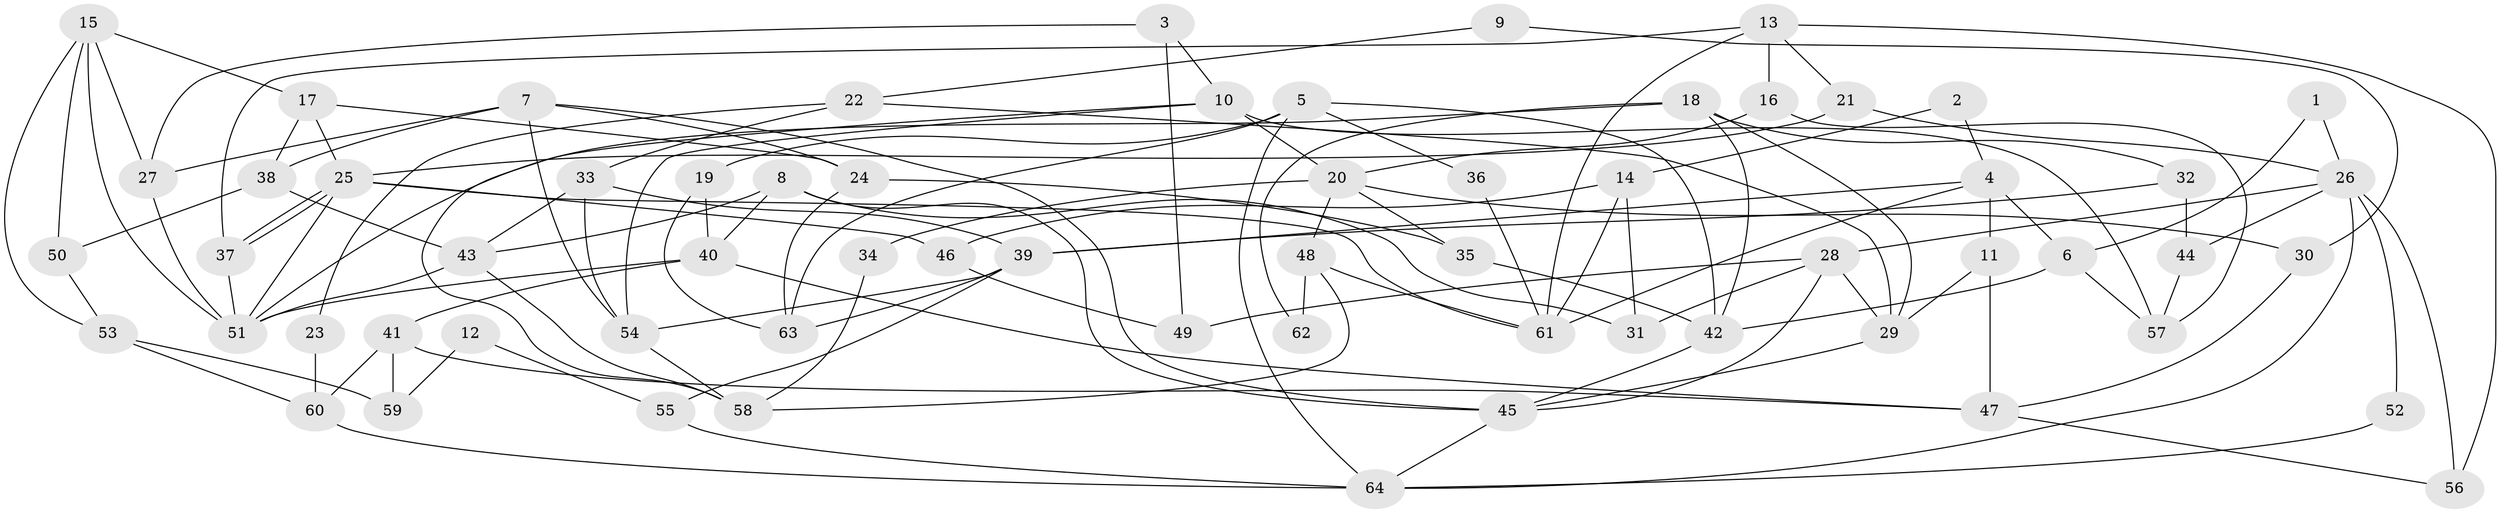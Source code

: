 // coarse degree distribution, {2: 0.13636363636363635, 4: 0.2727272727272727, 5: 0.18181818181818182, 6: 0.11363636363636363, 3: 0.22727272727272727, 8: 0.022727272727272728, 7: 0.022727272727272728, 9: 0.022727272727272728}
// Generated by graph-tools (version 1.1) at 2025/55/03/04/25 21:55:14]
// undirected, 64 vertices, 128 edges
graph export_dot {
graph [start="1"]
  node [color=gray90,style=filled];
  1;
  2;
  3;
  4;
  5;
  6;
  7;
  8;
  9;
  10;
  11;
  12;
  13;
  14;
  15;
  16;
  17;
  18;
  19;
  20;
  21;
  22;
  23;
  24;
  25;
  26;
  27;
  28;
  29;
  30;
  31;
  32;
  33;
  34;
  35;
  36;
  37;
  38;
  39;
  40;
  41;
  42;
  43;
  44;
  45;
  46;
  47;
  48;
  49;
  50;
  51;
  52;
  53;
  54;
  55;
  56;
  57;
  58;
  59;
  60;
  61;
  62;
  63;
  64;
  1 -- 6;
  1 -- 26;
  2 -- 14;
  2 -- 4;
  3 -- 10;
  3 -- 27;
  3 -- 49;
  4 -- 6;
  4 -- 39;
  4 -- 11;
  4 -- 61;
  5 -- 63;
  5 -- 42;
  5 -- 19;
  5 -- 36;
  5 -- 64;
  6 -- 42;
  6 -- 57;
  7 -- 45;
  7 -- 24;
  7 -- 27;
  7 -- 38;
  7 -- 54;
  8 -- 45;
  8 -- 43;
  8 -- 31;
  8 -- 40;
  9 -- 30;
  9 -- 22;
  10 -- 58;
  10 -- 57;
  10 -- 20;
  10 -- 54;
  11 -- 29;
  11 -- 47;
  12 -- 59;
  12 -- 55;
  13 -- 61;
  13 -- 37;
  13 -- 16;
  13 -- 21;
  13 -- 56;
  14 -- 46;
  14 -- 61;
  14 -- 31;
  15 -- 53;
  15 -- 27;
  15 -- 17;
  15 -- 50;
  15 -- 51;
  16 -- 20;
  16 -- 57;
  17 -- 25;
  17 -- 24;
  17 -- 38;
  18 -- 51;
  18 -- 42;
  18 -- 29;
  18 -- 32;
  18 -- 62;
  19 -- 40;
  19 -- 63;
  20 -- 48;
  20 -- 30;
  20 -- 34;
  20 -- 35;
  21 -- 25;
  21 -- 26;
  22 -- 33;
  22 -- 29;
  22 -- 23;
  23 -- 60;
  24 -- 63;
  24 -- 35;
  25 -- 37;
  25 -- 37;
  25 -- 51;
  25 -- 46;
  25 -- 61;
  26 -- 28;
  26 -- 44;
  26 -- 52;
  26 -- 56;
  26 -- 64;
  27 -- 51;
  28 -- 29;
  28 -- 31;
  28 -- 45;
  28 -- 49;
  29 -- 45;
  30 -- 47;
  32 -- 39;
  32 -- 44;
  33 -- 43;
  33 -- 54;
  33 -- 39;
  34 -- 58;
  35 -- 42;
  36 -- 61;
  37 -- 51;
  38 -- 43;
  38 -- 50;
  39 -- 54;
  39 -- 55;
  39 -- 63;
  40 -- 47;
  40 -- 41;
  40 -- 51;
  41 -- 47;
  41 -- 59;
  41 -- 60;
  42 -- 45;
  43 -- 51;
  43 -- 58;
  44 -- 57;
  45 -- 64;
  46 -- 49;
  47 -- 56;
  48 -- 61;
  48 -- 58;
  48 -- 62;
  50 -- 53;
  52 -- 64;
  53 -- 60;
  53 -- 59;
  54 -- 58;
  55 -- 64;
  60 -- 64;
}
